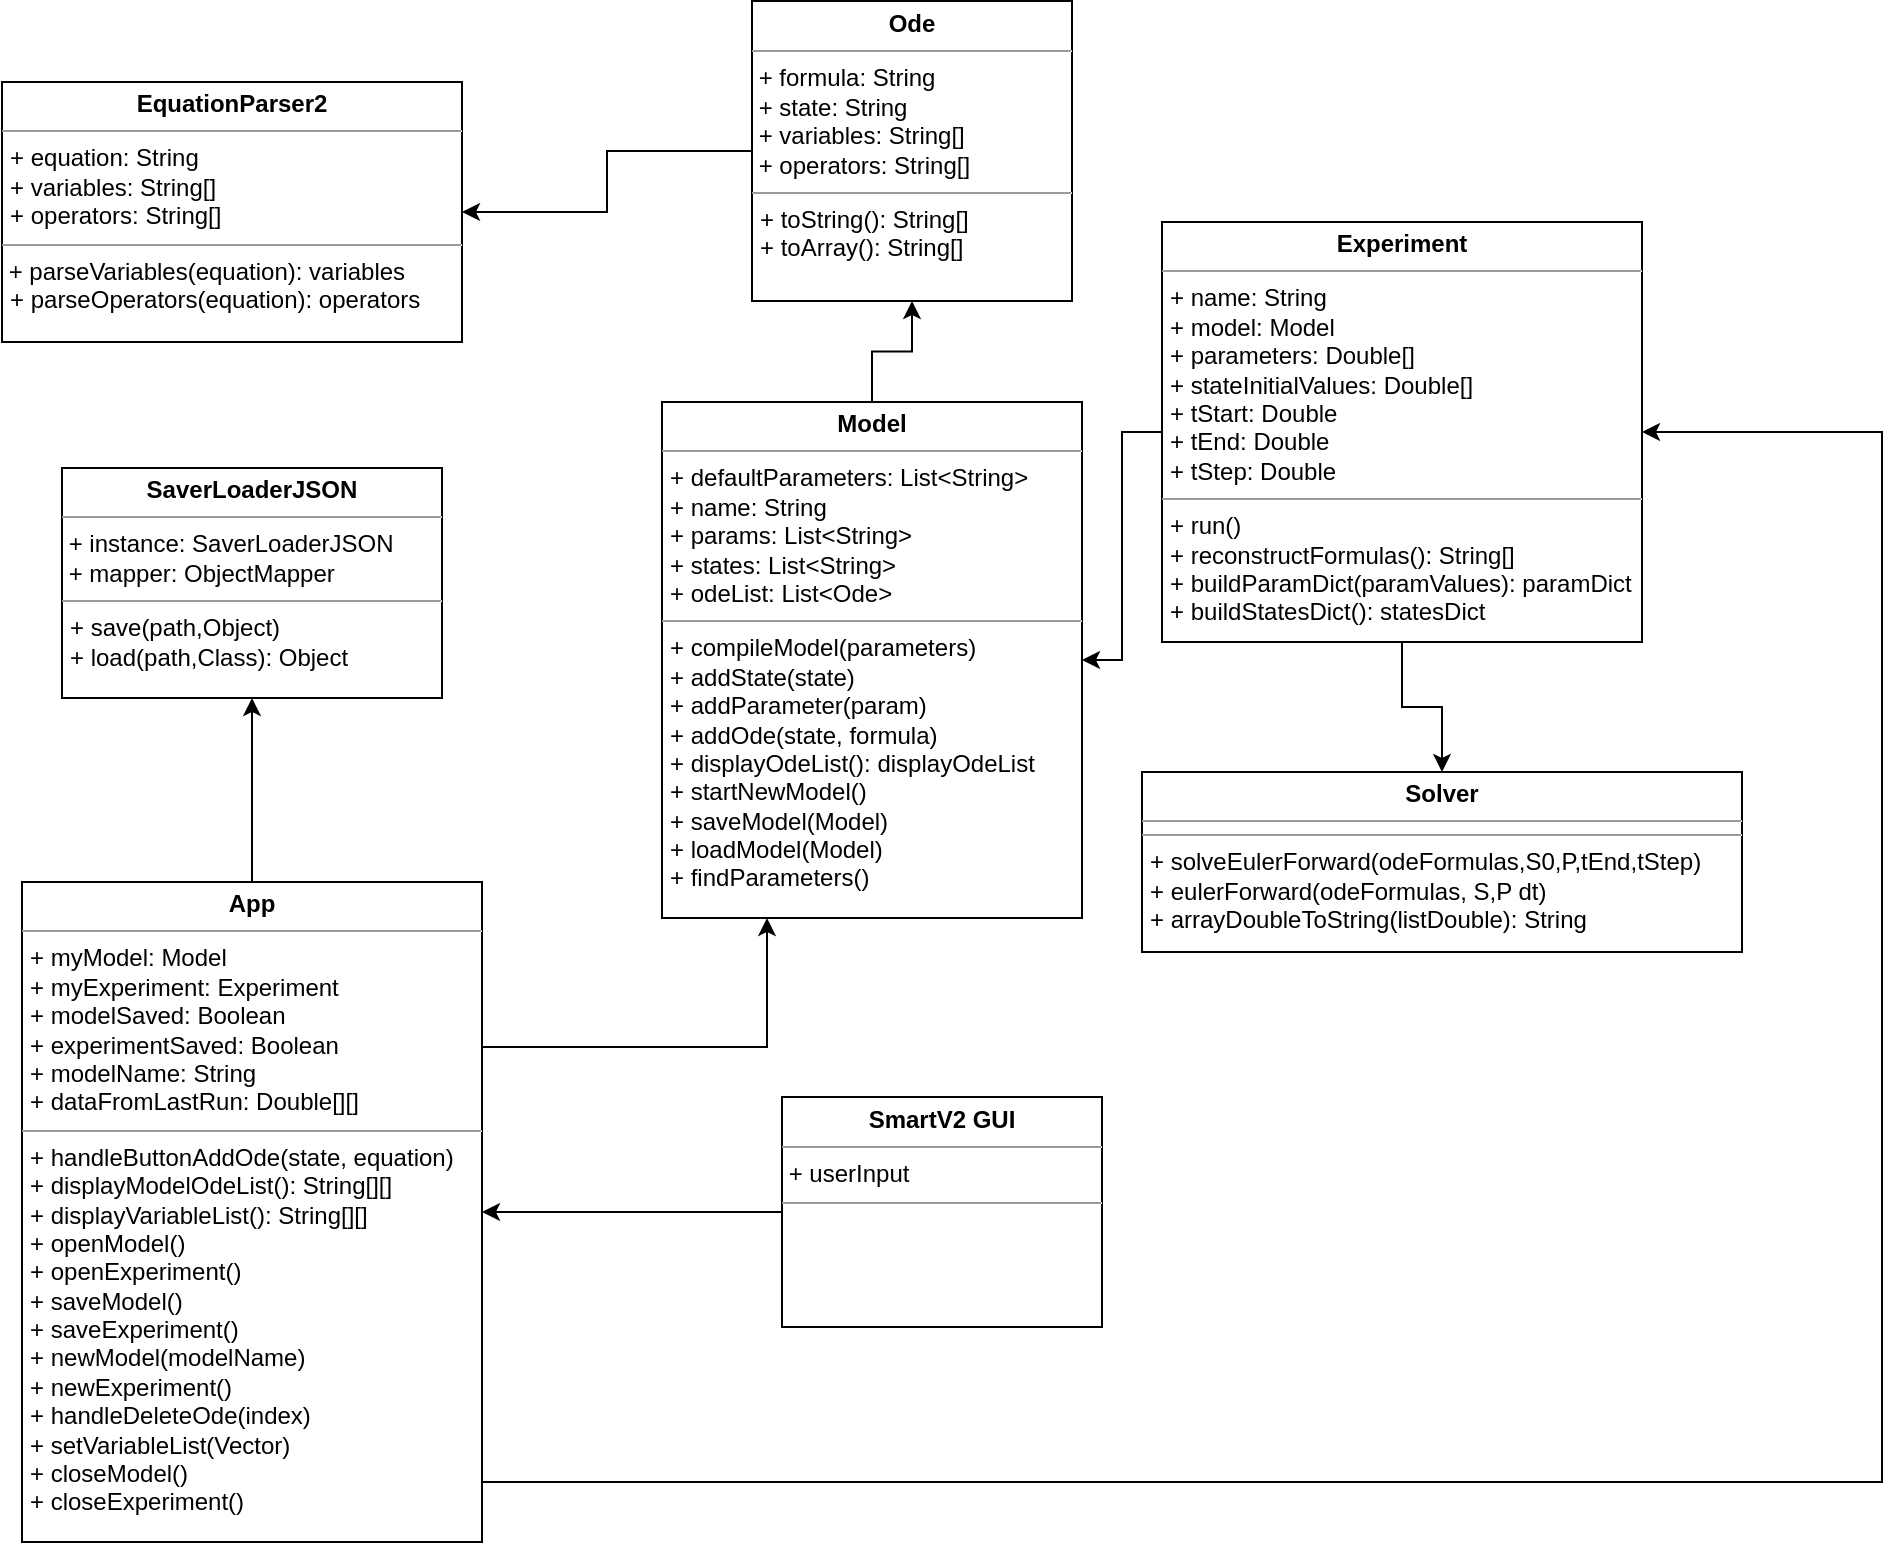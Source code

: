 <mxfile version="10.6.3" type="device"><diagram id="VolU66PEwVLs_OoZyucw" name="Page-1"><mxGraphModel dx="1443" dy="1876" grid="1" gridSize="10" guides="1" tooltips="1" connect="1" arrows="1" fold="1" page="1" pageScale="1" pageWidth="850" pageHeight="1100" math="0" shadow="0"><root><mxCell id="0"/><mxCell id="1" parent="0"/><mxCell id="WSpj7hvJx2e-L3w9OKv6-1" value="&lt;p style=&quot;margin: 0px ; margin-top: 4px ; text-align: center&quot;&gt;&lt;b&gt;EquationParser2&lt;br&gt;&lt;/b&gt;&lt;/p&gt;&lt;hr size=&quot;1&quot;&gt;&lt;p style=&quot;margin: 0px ; margin-left: 4px&quot;&gt;+ equation: String&lt;/p&gt;&lt;p style=&quot;margin: 0px ; margin-left: 4px&quot;&gt;+ variables: String[]&lt;/p&gt;&lt;p style=&quot;margin: 0px ; margin-left: 4px&quot;&gt;+ operators: String[]&lt;br&gt;&lt;/p&gt;&lt;hr size=&quot;1&quot;&gt;&lt;div&gt;&amp;nbsp;+ parseVariables(equation): variables&lt;/div&gt;&lt;p style=&quot;margin: 0px ; margin-left: 4px&quot;&gt;+ parseOperators(equation): operators&lt;/p&gt;&lt;p style=&quot;margin: 0px ; margin-left: 4px&quot;&gt;&lt;br&gt;&lt;/p&gt;&lt;p style=&quot;margin: 0px ; margin-left: 4px&quot;&gt;&lt;br&gt;&lt;/p&gt;" style="verticalAlign=top;align=left;overflow=fill;fontSize=12;fontFamily=Helvetica;html=1;" parent="1" vertex="1"><mxGeometry x="70" y="40" width="230" height="130" as="geometry"/></mxCell><mxCell id="UFyt42PWBdGbFKKvIOAs-7" style="edgeStyle=orthogonalEdgeStyle;rounded=0;orthogonalLoop=1;jettySize=auto;html=1;" edge="1" parent="1" source="WSpj7hvJx2e-L3w9OKv6-7" target="ZPduI8zJP6J9p0h9z7eY-3"><mxGeometry relative="1" as="geometry"/></mxCell><mxCell id="WSpj7hvJx2e-L3w9OKv6-7" value="&lt;p style=&quot;margin: 0px ; margin-top: 4px ; text-align: center&quot;&gt;&lt;b&gt;Model&lt;/b&gt;&lt;/p&gt;&lt;hr size=&quot;1&quot;&gt;&lt;p style=&quot;margin: 0px ; margin-left: 4px&quot;&gt;+ defaultParameters: List&amp;lt;String&amp;gt;&lt;/p&gt;&lt;p style=&quot;margin: 0px ; margin-left: 4px&quot;&gt;+ name: String&lt;/p&gt;&lt;p style=&quot;margin: 0px ; margin-left: 4px&quot;&gt;+ params: List&amp;lt;String&amp;gt;&lt;/p&gt;&lt;p style=&quot;margin: 0px ; margin-left: 4px&quot;&gt;+ states: List&amp;lt;String&amp;gt;&lt;br&gt;&lt;/p&gt;&lt;p style=&quot;margin: 0px ; margin-left: 4px&quot;&gt;+ odeList: List&amp;lt;Ode&amp;gt;&lt;br&gt;&lt;/p&gt;&lt;hr size=&quot;1&quot;&gt;&lt;p style=&quot;margin: 0px ; margin-left: 4px&quot;&gt;+ compileModel(parameters)&lt;/p&gt;&lt;p style=&quot;margin: 0px ; margin-left: 4px&quot;&gt;+ addState(state)&lt;/p&gt;&lt;p style=&quot;margin: 0px ; margin-left: 4px&quot;&gt;+ addParameter(param)&lt;br&gt;&lt;/p&gt;&lt;p style=&quot;margin: 0px ; margin-left: 4px&quot;&gt;+ addOde(state, formula)&lt;br&gt;&lt;/p&gt;&lt;p style=&quot;margin: 0px ; margin-left: 4px&quot;&gt;+ displayOdeList(): displayOdeList&lt;br&gt;&lt;/p&gt;&lt;p style=&quot;margin: 0px ; margin-left: 4px&quot;&gt;+ startNewModel()&lt;br&gt;&lt;/p&gt;&lt;p style=&quot;margin: 0px ; margin-left: 4px&quot;&gt;+ saveModel(Model)&lt;/p&gt;&lt;p style=&quot;margin: 0px ; margin-left: 4px&quot;&gt;+ loadModel(Model)&lt;/p&gt;&lt;p style=&quot;margin: 0px ; margin-left: 4px&quot;&gt;+ findParameters()&lt;br&gt;&lt;/p&gt;" style="verticalAlign=top;align=left;overflow=fill;fontSize=12;fontFamily=Helvetica;html=1;" parent="1" vertex="1"><mxGeometry x="400" y="200" width="210" height="258" as="geometry"/></mxCell><mxCell id="UFyt42PWBdGbFKKvIOAs-8" value="" style="edgeStyle=orthogonalEdgeStyle;rounded=0;orthogonalLoop=1;jettySize=auto;html=1;" edge="1" parent="1" source="WSpj7hvJx2e-L3w9OKv6-20" target="UFyt42PWBdGbFKKvIOAs-1"><mxGeometry relative="1" as="geometry"/></mxCell><mxCell id="UFyt42PWBdGbFKKvIOAs-23" style="edgeStyle=orthogonalEdgeStyle;rounded=0;orthogonalLoop=1;jettySize=auto;html=1;exitX=0;exitY=0.5;exitDx=0;exitDy=0;entryX=1;entryY=0.5;entryDx=0;entryDy=0;" edge="1" parent="1" source="WSpj7hvJx2e-L3w9OKv6-20" target="WSpj7hvJx2e-L3w9OKv6-7"><mxGeometry relative="1" as="geometry"/></mxCell><mxCell id="WSpj7hvJx2e-L3w9OKv6-20" value="&lt;p style=&quot;margin: 0px ; margin-top: 4px ; text-align: center&quot;&gt;&lt;b&gt;Experiment&lt;/b&gt;&lt;/p&gt;&lt;hr size=&quot;1&quot;&gt;&lt;p style=&quot;margin: 0px ; margin-left: 4px&quot;&gt;+ name: String&lt;br&gt;&lt;/p&gt;&lt;p style=&quot;margin: 0px ; margin-left: 4px&quot;&gt;+ model: Model&lt;br&gt;&lt;/p&gt;&lt;p style=&quot;margin: 0px ; margin-left: 4px&quot;&gt;+ parameters: Double[]&lt;/p&gt;&lt;p style=&quot;margin: 0px ; margin-left: 4px&quot;&gt;+ stateInitialValues: Double[]&lt;/p&gt;&lt;p style=&quot;margin: 0px ; margin-left: 4px&quot;&gt;+ tStart: Double&lt;/p&gt;&lt;p style=&quot;margin: 0px ; margin-left: 4px&quot;&gt;+ tEnd: Double&lt;/p&gt;&lt;p style=&quot;margin: 0px ; margin-left: 4px&quot;&gt;+ tStep: Double&lt;br&gt;&lt;/p&gt;&lt;hr size=&quot;1&quot;&gt;&lt;p style=&quot;margin: 0px ; margin-left: 4px&quot;&gt;+ run()&lt;/p&gt;&lt;p style=&quot;margin: 0px ; margin-left: 4px&quot;&gt;+ reconstructFormulas(): String[]&lt;br&gt;&lt;/p&gt;&lt;p style=&quot;margin: 0px ; margin-left: 4px&quot;&gt;+ buildParamDict(paramValues): paramDict&lt;/p&gt;&lt;p style=&quot;margin: 0px ; margin-left: 4px&quot;&gt;+ buildStatesDict(): statesDict&lt;br&gt;&lt;/p&gt;&lt;p style=&quot;margin: 0px ; margin-left: 4px&quot;&gt;&lt;br&gt;&lt;/p&gt;" style="verticalAlign=top;align=left;overflow=fill;fontSize=12;fontFamily=Helvetica;html=1;" parent="1" vertex="1"><mxGeometry x="650" y="110" width="240" height="210" as="geometry"/></mxCell><mxCell id="ZPduI8zJP6J9p0h9z7eY-1" value="&lt;p style=&quot;margin: 0px ; margin-top: 4px ; text-align: center&quot;&gt;&lt;b&gt;SaverLoaderJSON&lt;/b&gt;&lt;/p&gt;&lt;hr size=&quot;1&quot;&gt;&lt;div&gt;&amp;nbsp;+ instance: SaverLoaderJSON&lt;/div&gt;&lt;div&gt;&amp;nbsp;+ mapper: ObjectMapper&lt;br&gt;&lt;/div&gt;&lt;hr size=&quot;1&quot;&gt;&lt;p style=&quot;margin: 0px ; margin-left: 4px&quot;&gt;+ save(path,Object)&lt;br&gt;&lt;/p&gt;&lt;p style=&quot;margin: 0px ; margin-left: 4px&quot;&gt;+ load(path,Class): Object&lt;br&gt;&lt;/p&gt;" style="verticalAlign=top;align=left;overflow=fill;fontSize=12;fontFamily=Helvetica;html=1;" parent="1" vertex="1"><mxGeometry x="100" y="233" width="190" height="115" as="geometry"/></mxCell><mxCell id="UFyt42PWBdGbFKKvIOAs-15" style="edgeStyle=orthogonalEdgeStyle;rounded=0;orthogonalLoop=1;jettySize=auto;html=1;" edge="1" parent="1" source="ZPduI8zJP6J9p0h9z7eY-3" target="WSpj7hvJx2e-L3w9OKv6-1"><mxGeometry relative="1" as="geometry"/></mxCell><mxCell id="ZPduI8zJP6J9p0h9z7eY-3" value="&lt;p style=&quot;margin: 0px ; margin-top: 4px ; text-align: center&quot;&gt;&lt;b&gt;Ode&lt;/b&gt;&lt;/p&gt;&lt;hr size=&quot;1&quot;&gt;&lt;div&gt;&amp;nbsp;+ formula: String&lt;br&gt;&lt;/div&gt;&lt;div&gt;&amp;nbsp;+ state: String&lt;br&gt;&lt;/div&gt;&lt;div&gt;&amp;nbsp;+ variables: String[]&lt;br&gt;&lt;/div&gt;&lt;div&gt;&amp;nbsp;+ operators: String[]&lt;br&gt;&lt;/div&gt;&lt;hr size=&quot;1&quot;&gt;&lt;p style=&quot;margin: 0px ; margin-left: 4px&quot;&gt;+ toString(): String[]&lt;br&gt;&lt;/p&gt;&lt;p style=&quot;margin: 0px ; margin-left: 4px&quot;&gt;+ toArray(): String[]&lt;br&gt;&lt;/p&gt;" style="verticalAlign=top;align=left;overflow=fill;fontSize=12;fontFamily=Helvetica;html=1;" parent="1" vertex="1"><mxGeometry x="445" y="-0.5" width="160" height="150" as="geometry"/></mxCell><mxCell id="UFyt42PWBdGbFKKvIOAs-17" style="edgeStyle=orthogonalEdgeStyle;rounded=0;orthogonalLoop=1;jettySize=auto;html=1;exitX=1;exitY=0.25;exitDx=0;exitDy=0;entryX=0.25;entryY=1;entryDx=0;entryDy=0;" edge="1" parent="1" source="ZPduI8zJP6J9p0h9z7eY-4" target="WSpj7hvJx2e-L3w9OKv6-7"><mxGeometry relative="1" as="geometry"/></mxCell><mxCell id="UFyt42PWBdGbFKKvIOAs-21" style="edgeStyle=orthogonalEdgeStyle;rounded=0;orthogonalLoop=1;jettySize=auto;html=1;exitX=0.5;exitY=0;exitDx=0;exitDy=0;" edge="1" parent="1" source="ZPduI8zJP6J9p0h9z7eY-4" target="ZPduI8zJP6J9p0h9z7eY-1"><mxGeometry relative="1" as="geometry"/></mxCell><mxCell id="UFyt42PWBdGbFKKvIOAs-22" style="edgeStyle=orthogonalEdgeStyle;rounded=0;orthogonalLoop=1;jettySize=auto;html=1;exitX=1;exitY=0.75;exitDx=0;exitDy=0;entryX=1;entryY=0.5;entryDx=0;entryDy=0;" edge="1" parent="1" source="ZPduI8zJP6J9p0h9z7eY-4" target="WSpj7hvJx2e-L3w9OKv6-20"><mxGeometry relative="1" as="geometry"><Array as="points"><mxPoint x="310" y="740"/><mxPoint x="1010" y="740"/><mxPoint x="1010" y="215"/></Array></mxGeometry></mxCell><mxCell id="ZPduI8zJP6J9p0h9z7eY-4" value="&lt;p style=&quot;margin: 0px ; margin-top: 4px ; text-align: center&quot;&gt;&lt;b&gt;App&lt;/b&gt;&lt;br&gt;&lt;/p&gt;&lt;hr size=&quot;1&quot;&gt;&lt;p style=&quot;margin: 0px ; margin-left: 4px&quot;&gt;+ myModel: Model&lt;br&gt;&lt;/p&gt;&lt;p style=&quot;margin: 0px ; margin-left: 4px&quot;&gt;+ myExperiment: Experiment&lt;/p&gt;&lt;p style=&quot;margin: 0px ; margin-left: 4px&quot;&gt;+ modelSaved: Boolean&lt;/p&gt;&lt;p style=&quot;margin: 0px ; margin-left: 4px&quot;&gt;+ experimentSaved: Boolean&lt;/p&gt;&lt;p style=&quot;margin: 0px ; margin-left: 4px&quot;&gt;+ modelName: String&lt;/p&gt;&lt;p style=&quot;margin: 0px ; margin-left: 4px&quot;&gt;+ dataFromLastRun: Double[][]&lt;/p&gt;&lt;hr size=&quot;1&quot;&gt;&lt;p style=&quot;margin: 0px ; margin-left: 4px&quot;&gt;+ handleButtonAddOde(state, equation)&lt;/p&gt;&lt;p style=&quot;margin: 0px ; margin-left: 4px&quot;&gt;+ displayModelOdeList(): String[][]&lt;br&gt;&lt;/p&gt;&lt;p style=&quot;margin: 0px ; margin-left: 4px&quot;&gt;+ displayVariableList(): String[][]&lt;/p&gt;&lt;p style=&quot;margin: 0px ; margin-left: 4px&quot;&gt;+ openModel()&lt;br&gt;&lt;/p&gt;&lt;p style=&quot;margin: 0px ; margin-left: 4px&quot;&gt;+ openExperiment()&lt;/p&gt;&lt;p style=&quot;margin: 0px ; margin-left: 4px&quot;&gt;+ saveModel()&lt;/p&gt;&lt;p style=&quot;margin: 0px ; margin-left: 4px&quot;&gt;+ saveExperiment()&lt;/p&gt;&lt;p style=&quot;margin: 0px ; margin-left: 4px&quot;&gt;+ newModel(modelName)&lt;/p&gt;&lt;p style=&quot;margin: 0px ; margin-left: 4px&quot;&gt;+ newExperiment()&lt;/p&gt;&lt;p style=&quot;margin: 0px ; margin-left: 4px&quot;&gt;+ handleDeleteOde(index)&lt;/p&gt;&lt;p style=&quot;margin: 0px ; margin-left: 4px&quot;&gt;+ setVariableList(Vector)&lt;/p&gt;&lt;p style=&quot;margin: 0px ; margin-left: 4px&quot;&gt;+ closeModel()&lt;/p&gt;&lt;p style=&quot;margin: 0px ; margin-left: 4px&quot;&gt;+ closeExperiment()&lt;br&gt;&lt;/p&gt;&lt;p style=&quot;margin: 0px ; margin-left: 4px&quot;&gt;&lt;br&gt;&lt;/p&gt;" style="verticalAlign=top;align=left;overflow=fill;fontSize=12;fontFamily=Helvetica;html=1;" parent="1" vertex="1"><mxGeometry x="80" y="440" width="230" height="330" as="geometry"/></mxCell><mxCell id="UFyt42PWBdGbFKKvIOAs-1" value="&lt;p style=&quot;margin: 0px ; margin-top: 4px ; text-align: center&quot;&gt;&lt;b&gt;Solver&lt;/b&gt;&lt;/p&gt;&lt;hr size=&quot;1&quot;&gt;&lt;hr size=&quot;1&quot;&gt;&lt;p style=&quot;margin: 0px ; margin-left: 4px&quot;&gt;+ solveEulerForward(odeFormulas,S0,P,tEnd,tStep)&lt;/p&gt;&lt;p style=&quot;margin: 0px ; margin-left: 4px&quot;&gt;+ eulerForward(odeFormulas, S,P dt)&lt;/p&gt;&lt;p style=&quot;margin: 0px ; margin-left: 4px&quot;&gt;+ arrayDoubleToString(listDouble): String&lt;br&gt;&lt;/p&gt;&lt;p style=&quot;margin: 0px ; margin-left: 4px&quot;&gt;&lt;br&gt;&lt;/p&gt;" style="verticalAlign=top;align=left;overflow=fill;fontSize=12;fontFamily=Helvetica;html=1;" vertex="1" parent="1"><mxGeometry x="640" y="385" width="300" height="90" as="geometry"/></mxCell><mxCell id="UFyt42PWBdGbFKKvIOAs-3" style="edgeStyle=orthogonalEdgeStyle;rounded=0;orthogonalLoop=1;jettySize=auto;html=1;" edge="1" parent="1" source="UFyt42PWBdGbFKKvIOAs-2" target="ZPduI8zJP6J9p0h9z7eY-4"><mxGeometry relative="1" as="geometry"/></mxCell><mxCell id="UFyt42PWBdGbFKKvIOAs-2" value="&lt;p style=&quot;margin: 0px ; margin-top: 4px ; text-align: center&quot;&gt;&lt;b&gt;SmartV2 GUI&lt;br&gt;&lt;/b&gt;&lt;/p&gt;&lt;hr size=&quot;1&quot;&gt;&amp;nbsp;+ userInput&lt;br&gt;&lt;hr size=&quot;1&quot;&gt;" style="verticalAlign=top;align=left;overflow=fill;fontSize=12;fontFamily=Helvetica;html=1;" vertex="1" parent="1"><mxGeometry x="460" y="547.5" width="160" height="115" as="geometry"/></mxCell></root></mxGraphModel></diagram></mxfile>